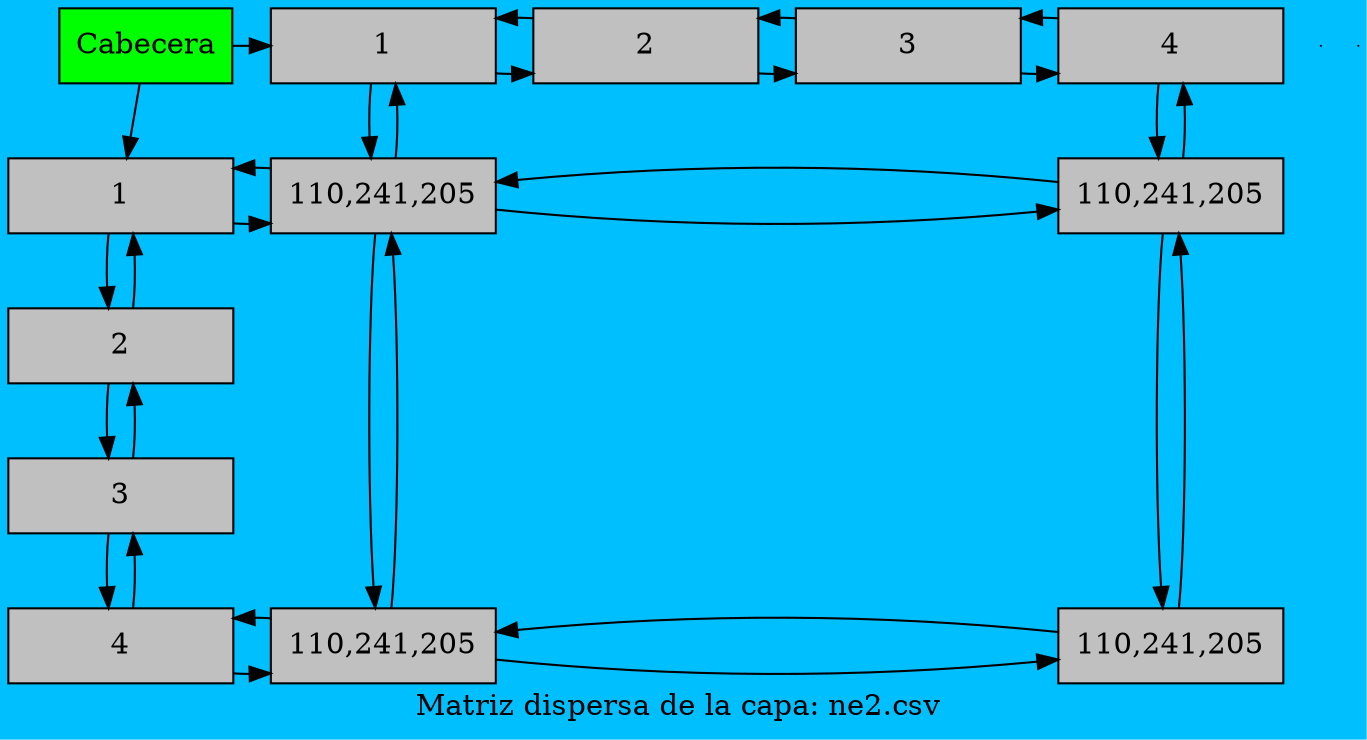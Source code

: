 digraph Grafica{bgcolor=deepskyblue;
label = "Matriz dispersa de la capa: ne2.csv ";
node[shape=box]
Cabecera [with=1.5, style=filled, fillcolor=green, group= 1];e0[shape=point, width= 0];e1[shape=point, width= 0];f1[label="1"width = 1.5 style=filled, fillcolor=gray, group= 0 ]
f2[label="2"width = 1.5 style=filled, fillcolor=gray, group= 0 ]
f1->f2
f2->f1
f2[label="2"width = 1.5 style=filled, fillcolor=gray, group= 0 ]
f3[label="3"width = 1.5 style=filled, fillcolor=gray, group= 0 ]
f2->f3
f3->f2
f3[label="3"width = 1.5 style=filled, fillcolor=gray, group= 0 ]
f4[label="4"width = 1.5 style=filled, fillcolor=gray, group= 0 ]
f3->f4
f4->f3
f4[label="4"width = 1.5 style=filled, fillcolor=gray, group= 0 ]
c1[label="1"width = 1.5 style=filled, fillcolor=gray, group= 1 ]
c2[label="2"width = 1.5 style=filled, fillcolor=gray, group= 2 ]
c1->c2
c2->c1
c2[label="2"width = 1.5 style=filled, fillcolor=gray, group= 2 ]
c3[label="3"width = 1.5 style=filled, fillcolor=gray, group= 3 ]
c2->c3
c3->c2
c3[label="3"width = 1.5 style=filled, fillcolor=gray, group= 3 ]
c4[label="4"width = 1.5 style=filled, fillcolor=gray, group= 4 ]
c3->c4
c4->c3
c4[label="4"width = 1.5 style=filled, fillcolor=gray, group= 4 ]
F1_C1[width = 1.5 style=filled, fillcolor=gray, group= 1, rank = f1;]
F1_C1[label="110,241,205"]
F1_C1->F1_C4
F1_C1->F4_C1
f1->F1_C1
F1_C1->f1
c1->F1_C1
F1_C1->c1
F1_C4[width = 1.5 style=filled, fillcolor=gray, group= 4, rank = f1;]
F1_C4[label="110,241,205"]
F1_C4->F4_C4
F1_C4->F1_C1
c4->F1_C4
F1_C4->c4
F4_C1[width = 1.5 style=filled, fillcolor=gray, group= 1, rank = f4;]
F4_C1[label="110,241,205"]
F4_C1->F4_C4
F4_C1->F1_C1
f4->F4_C1
F4_C1->f4
F4_C4[width = 1.5 style=filled, fillcolor=gray, group= 4, rank = f4;]
F4_C4[label="110,241,205"]
F4_C4->F1_C4
F4_C4->F4_C1
{rank = same f1;F1_C1;F1_C4;}{rank = same f2;}{rank = same f3;}{rank = same f4;F4_C1;F4_C4;}{rank = same;Cabecera;
c1;c2;c3;c4;}
Cabecera->f1
Cabecera->c1
}
